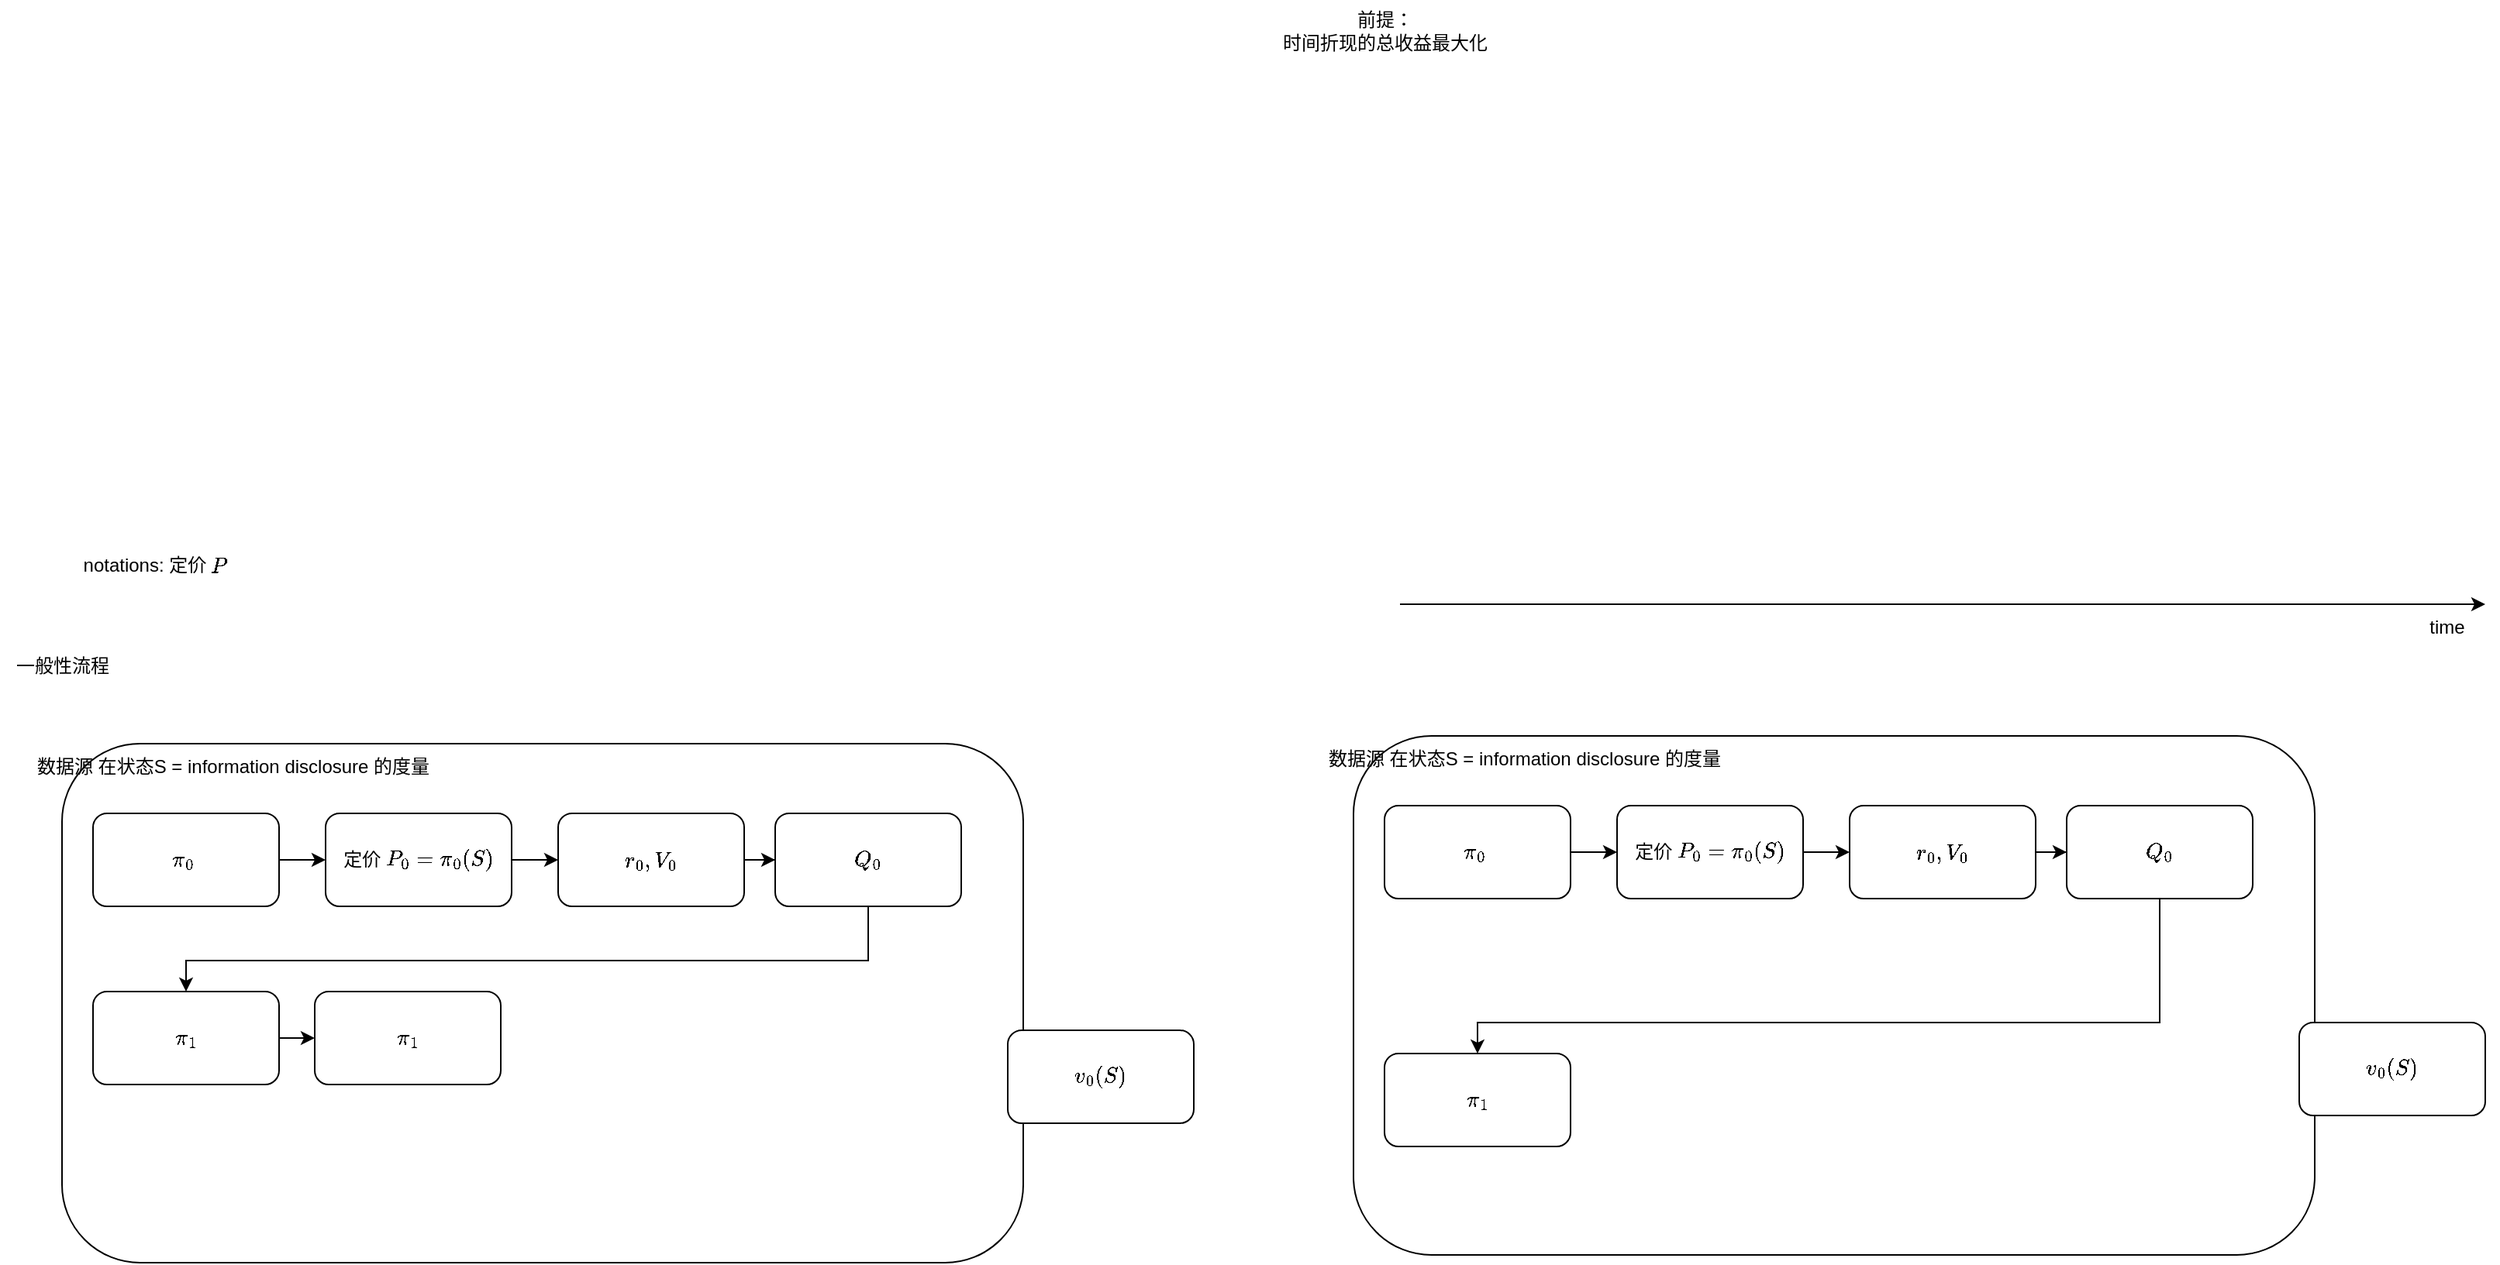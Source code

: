 <mxfile version="20.5.1" type="github">
  <diagram id="Or33N8EPDJmIvoWpYCI0" name="Page-1">
    <mxGraphModel dx="1896" dy="623" grid="1" gridSize="10" guides="1" tooltips="1" connect="1" arrows="1" fold="1" page="1" pageScale="1" pageWidth="827" pageHeight="1169" math="1" shadow="0">
      <root>
        <mxCell id="0" />
        <mxCell id="1" parent="0" />
        <mxCell id="RMTEwnq6Q48EXE_4IK2A-8" value="" style="rounded=1;whiteSpace=wrap;html=1;" vertex="1" parent="1">
          <mxGeometry x="70" y="525" width="620" height="335" as="geometry" />
        </mxCell>
        <mxCell id="RMTEwnq6Q48EXE_4IK2A-1" value="" style="endArrow=classic;html=1;rounded=0;" edge="1" parent="1">
          <mxGeometry width="50" height="50" relative="1" as="geometry">
            <mxPoint x="100" y="440" as="sourcePoint" />
            <mxPoint x="800" y="440" as="targetPoint" />
          </mxGeometry>
        </mxCell>
        <mxCell id="RMTEwnq6Q48EXE_4IK2A-2" value="time" style="text;html=1;align=center;verticalAlign=middle;resizable=0;points=[];autosize=1;strokeColor=none;fillColor=none;" vertex="1" parent="1">
          <mxGeometry x="750" y="440" width="50" height="30" as="geometry" />
        </mxCell>
        <mxCell id="RMTEwnq6Q48EXE_4IK2A-7" value="" style="edgeStyle=orthogonalEdgeStyle;rounded=0;orthogonalLoop=1;jettySize=auto;html=1;" edge="1" parent="1" source="RMTEwnq6Q48EXE_4IK2A-4" target="RMTEwnq6Q48EXE_4IK2A-6">
          <mxGeometry relative="1" as="geometry" />
        </mxCell>
        <mxCell id="RMTEwnq6Q48EXE_4IK2A-4" value="\(\pi_0\)&amp;nbsp;" style="rounded=1;whiteSpace=wrap;html=1;" vertex="1" parent="1">
          <mxGeometry x="90" y="570" width="120" height="60" as="geometry" />
        </mxCell>
        <mxCell id="RMTEwnq6Q48EXE_4IK2A-11" value="" style="edgeStyle=orthogonalEdgeStyle;rounded=0;orthogonalLoop=1;jettySize=auto;html=1;" edge="1" parent="1" source="RMTEwnq6Q48EXE_4IK2A-6" target="RMTEwnq6Q48EXE_4IK2A-10">
          <mxGeometry relative="1" as="geometry" />
        </mxCell>
        <mxCell id="RMTEwnq6Q48EXE_4IK2A-6" value="定价 \(P_0=\pi_0(S)\)" style="rounded=1;whiteSpace=wrap;html=1;" vertex="1" parent="1">
          <mxGeometry x="240" y="570" width="120" height="60" as="geometry" />
        </mxCell>
        <mxCell id="RMTEwnq6Q48EXE_4IK2A-9" value="&lt;span style=&quot;&quot;&gt;数据源 在&lt;/span&gt;状态S = information disclosure 的度量" style="text;html=1;align=center;verticalAlign=middle;resizable=0;points=[];autosize=1;strokeColor=none;fillColor=none;" vertex="1" parent="1">
          <mxGeometry x="40" y="525" width="280" height="30" as="geometry" />
        </mxCell>
        <mxCell id="RMTEwnq6Q48EXE_4IK2A-16" value="" style="edgeStyle=orthogonalEdgeStyle;rounded=0;orthogonalLoop=1;jettySize=auto;html=1;" edge="1" parent="1" source="RMTEwnq6Q48EXE_4IK2A-10" target="RMTEwnq6Q48EXE_4IK2A-15">
          <mxGeometry relative="1" as="geometry" />
        </mxCell>
        <mxCell id="RMTEwnq6Q48EXE_4IK2A-10" value="\(r_0, V_0\)" style="rounded=1;whiteSpace=wrap;html=1;" vertex="1" parent="1">
          <mxGeometry x="390" y="570" width="120" height="60" as="geometry" />
        </mxCell>
        <mxCell id="RMTEwnq6Q48EXE_4IK2A-23" value="" style="edgeStyle=orthogonalEdgeStyle;rounded=0;orthogonalLoop=1;jettySize=auto;html=1;" edge="1" parent="1" source="RMTEwnq6Q48EXE_4IK2A-15" target="RMTEwnq6Q48EXE_4IK2A-22">
          <mxGeometry relative="1" as="geometry">
            <Array as="points">
              <mxPoint x="590" y="710" />
              <mxPoint x="150" y="710" />
            </Array>
          </mxGeometry>
        </mxCell>
        <mxCell id="RMTEwnq6Q48EXE_4IK2A-15" value="\(Q_0\)" style="whiteSpace=wrap;html=1;rounded=1;" vertex="1" parent="1">
          <mxGeometry x="530" y="570" width="120" height="60" as="geometry" />
        </mxCell>
        <mxCell id="RMTEwnq6Q48EXE_4IK2A-18" value="前提：&lt;br&gt;时间折现的总收益最大化" style="text;html=1;align=center;verticalAlign=middle;resizable=0;points=[];autosize=1;strokeColor=none;fillColor=none;" vertex="1" parent="1">
          <mxGeometry x="10" y="50" width="160" height="40" as="geometry" />
        </mxCell>
        <mxCell id="RMTEwnq6Q48EXE_4IK2A-20" value="\(v_0(S)\)" style="rounded=1;whiteSpace=wrap;html=1;" vertex="1" parent="1">
          <mxGeometry x="680" y="710" width="120" height="60" as="geometry" />
        </mxCell>
        <mxCell id="RMTEwnq6Q48EXE_4IK2A-22" value="\(\pi_1\)" style="whiteSpace=wrap;html=1;rounded=1;" vertex="1" parent="1">
          <mxGeometry x="90" y="730" width="120" height="60" as="geometry" />
        </mxCell>
        <mxCell id="RMTEwnq6Q48EXE_4IK2A-36" value="" style="rounded=1;whiteSpace=wrap;html=1;" vertex="1" parent="1">
          <mxGeometry x="-763" y="530" width="620" height="335" as="geometry" />
        </mxCell>
        <mxCell id="RMTEwnq6Q48EXE_4IK2A-37" value="" style="edgeStyle=orthogonalEdgeStyle;rounded=0;orthogonalLoop=1;jettySize=auto;html=1;" edge="1" parent="1" source="RMTEwnq6Q48EXE_4IK2A-38" target="RMTEwnq6Q48EXE_4IK2A-40">
          <mxGeometry relative="1" as="geometry" />
        </mxCell>
        <mxCell id="RMTEwnq6Q48EXE_4IK2A-38" value="\(\pi_0\)&amp;nbsp;" style="rounded=1;whiteSpace=wrap;html=1;" vertex="1" parent="1">
          <mxGeometry x="-743" y="575" width="120" height="60" as="geometry" />
        </mxCell>
        <mxCell id="RMTEwnq6Q48EXE_4IK2A-39" value="" style="edgeStyle=orthogonalEdgeStyle;rounded=0;orthogonalLoop=1;jettySize=auto;html=1;" edge="1" parent="1" source="RMTEwnq6Q48EXE_4IK2A-40" target="RMTEwnq6Q48EXE_4IK2A-43">
          <mxGeometry relative="1" as="geometry" />
        </mxCell>
        <mxCell id="RMTEwnq6Q48EXE_4IK2A-40" value="定价 \(P_0=\pi_0(S)\)" style="rounded=1;whiteSpace=wrap;html=1;" vertex="1" parent="1">
          <mxGeometry x="-593" y="575" width="120" height="60" as="geometry" />
        </mxCell>
        <mxCell id="RMTEwnq6Q48EXE_4IK2A-41" value="&lt;span style=&quot;&quot;&gt;数据源 在&lt;/span&gt;状态S = information disclosure 的度量" style="text;html=1;align=center;verticalAlign=middle;resizable=0;points=[];autosize=1;strokeColor=none;fillColor=none;" vertex="1" parent="1">
          <mxGeometry x="-793" y="530" width="280" height="30" as="geometry" />
        </mxCell>
        <mxCell id="RMTEwnq6Q48EXE_4IK2A-42" value="" style="edgeStyle=orthogonalEdgeStyle;rounded=0;orthogonalLoop=1;jettySize=auto;html=1;" edge="1" parent="1" source="RMTEwnq6Q48EXE_4IK2A-43" target="RMTEwnq6Q48EXE_4IK2A-45">
          <mxGeometry relative="1" as="geometry" />
        </mxCell>
        <mxCell id="RMTEwnq6Q48EXE_4IK2A-43" value="\(r_0, V_0\)" style="rounded=1;whiteSpace=wrap;html=1;" vertex="1" parent="1">
          <mxGeometry x="-443" y="575" width="120" height="60" as="geometry" />
        </mxCell>
        <mxCell id="RMTEwnq6Q48EXE_4IK2A-44" value="" style="edgeStyle=orthogonalEdgeStyle;rounded=0;orthogonalLoop=1;jettySize=auto;html=1;" edge="1" parent="1" source="RMTEwnq6Q48EXE_4IK2A-45" target="RMTEwnq6Q48EXE_4IK2A-47">
          <mxGeometry relative="1" as="geometry">
            <Array as="points">
              <mxPoint x="-243" y="670" />
              <mxPoint x="-683" y="670" />
            </Array>
          </mxGeometry>
        </mxCell>
        <mxCell id="RMTEwnq6Q48EXE_4IK2A-45" value="\(Q_0\)" style="whiteSpace=wrap;html=1;rounded=1;" vertex="1" parent="1">
          <mxGeometry x="-303" y="575" width="120" height="60" as="geometry" />
        </mxCell>
        <mxCell id="RMTEwnq6Q48EXE_4IK2A-46" value="\(v_0(S)\)" style="rounded=1;whiteSpace=wrap;html=1;" vertex="1" parent="1">
          <mxGeometry x="-153" y="715" width="120" height="60" as="geometry" />
        </mxCell>
        <mxCell id="RMTEwnq6Q48EXE_4IK2A-51" value="" style="edgeStyle=orthogonalEdgeStyle;rounded=0;orthogonalLoop=1;jettySize=auto;html=1;" edge="1" parent="1" source="RMTEwnq6Q48EXE_4IK2A-47" target="RMTEwnq6Q48EXE_4IK2A-50">
          <mxGeometry relative="1" as="geometry" />
        </mxCell>
        <mxCell id="RMTEwnq6Q48EXE_4IK2A-47" value="\(\pi_1\)" style="whiteSpace=wrap;html=1;rounded=1;" vertex="1" parent="1">
          <mxGeometry x="-743" y="690" width="120" height="60" as="geometry" />
        </mxCell>
        <mxCell id="RMTEwnq6Q48EXE_4IK2A-48" value="一般性流程" style="text;html=1;align=center;verticalAlign=middle;resizable=0;points=[];autosize=1;strokeColor=none;fillColor=none;" vertex="1" parent="1">
          <mxGeometry x="-803" y="465" width="80" height="30" as="geometry" />
        </mxCell>
        <mxCell id="RMTEwnq6Q48EXE_4IK2A-50" value="\(\pi_1\)" style="whiteSpace=wrap;html=1;rounded=1;" vertex="1" parent="1">
          <mxGeometry x="-600" y="690" width="120" height="60" as="geometry" />
        </mxCell>
        <mxCell id="RMTEwnq6Q48EXE_4IK2A-52" value="notations:&amp;nbsp;&lt;span style=&quot;&quot;&gt;定价 \(P\)&lt;br&gt;&lt;/span&gt;" style="text;html=1;align=center;verticalAlign=middle;resizable=0;points=[];autosize=1;strokeColor=none;fillColor=none;" vertex="1" parent="1">
          <mxGeometry x="-768" y="400" width="130" height="30" as="geometry" />
        </mxCell>
      </root>
    </mxGraphModel>
  </diagram>
</mxfile>
